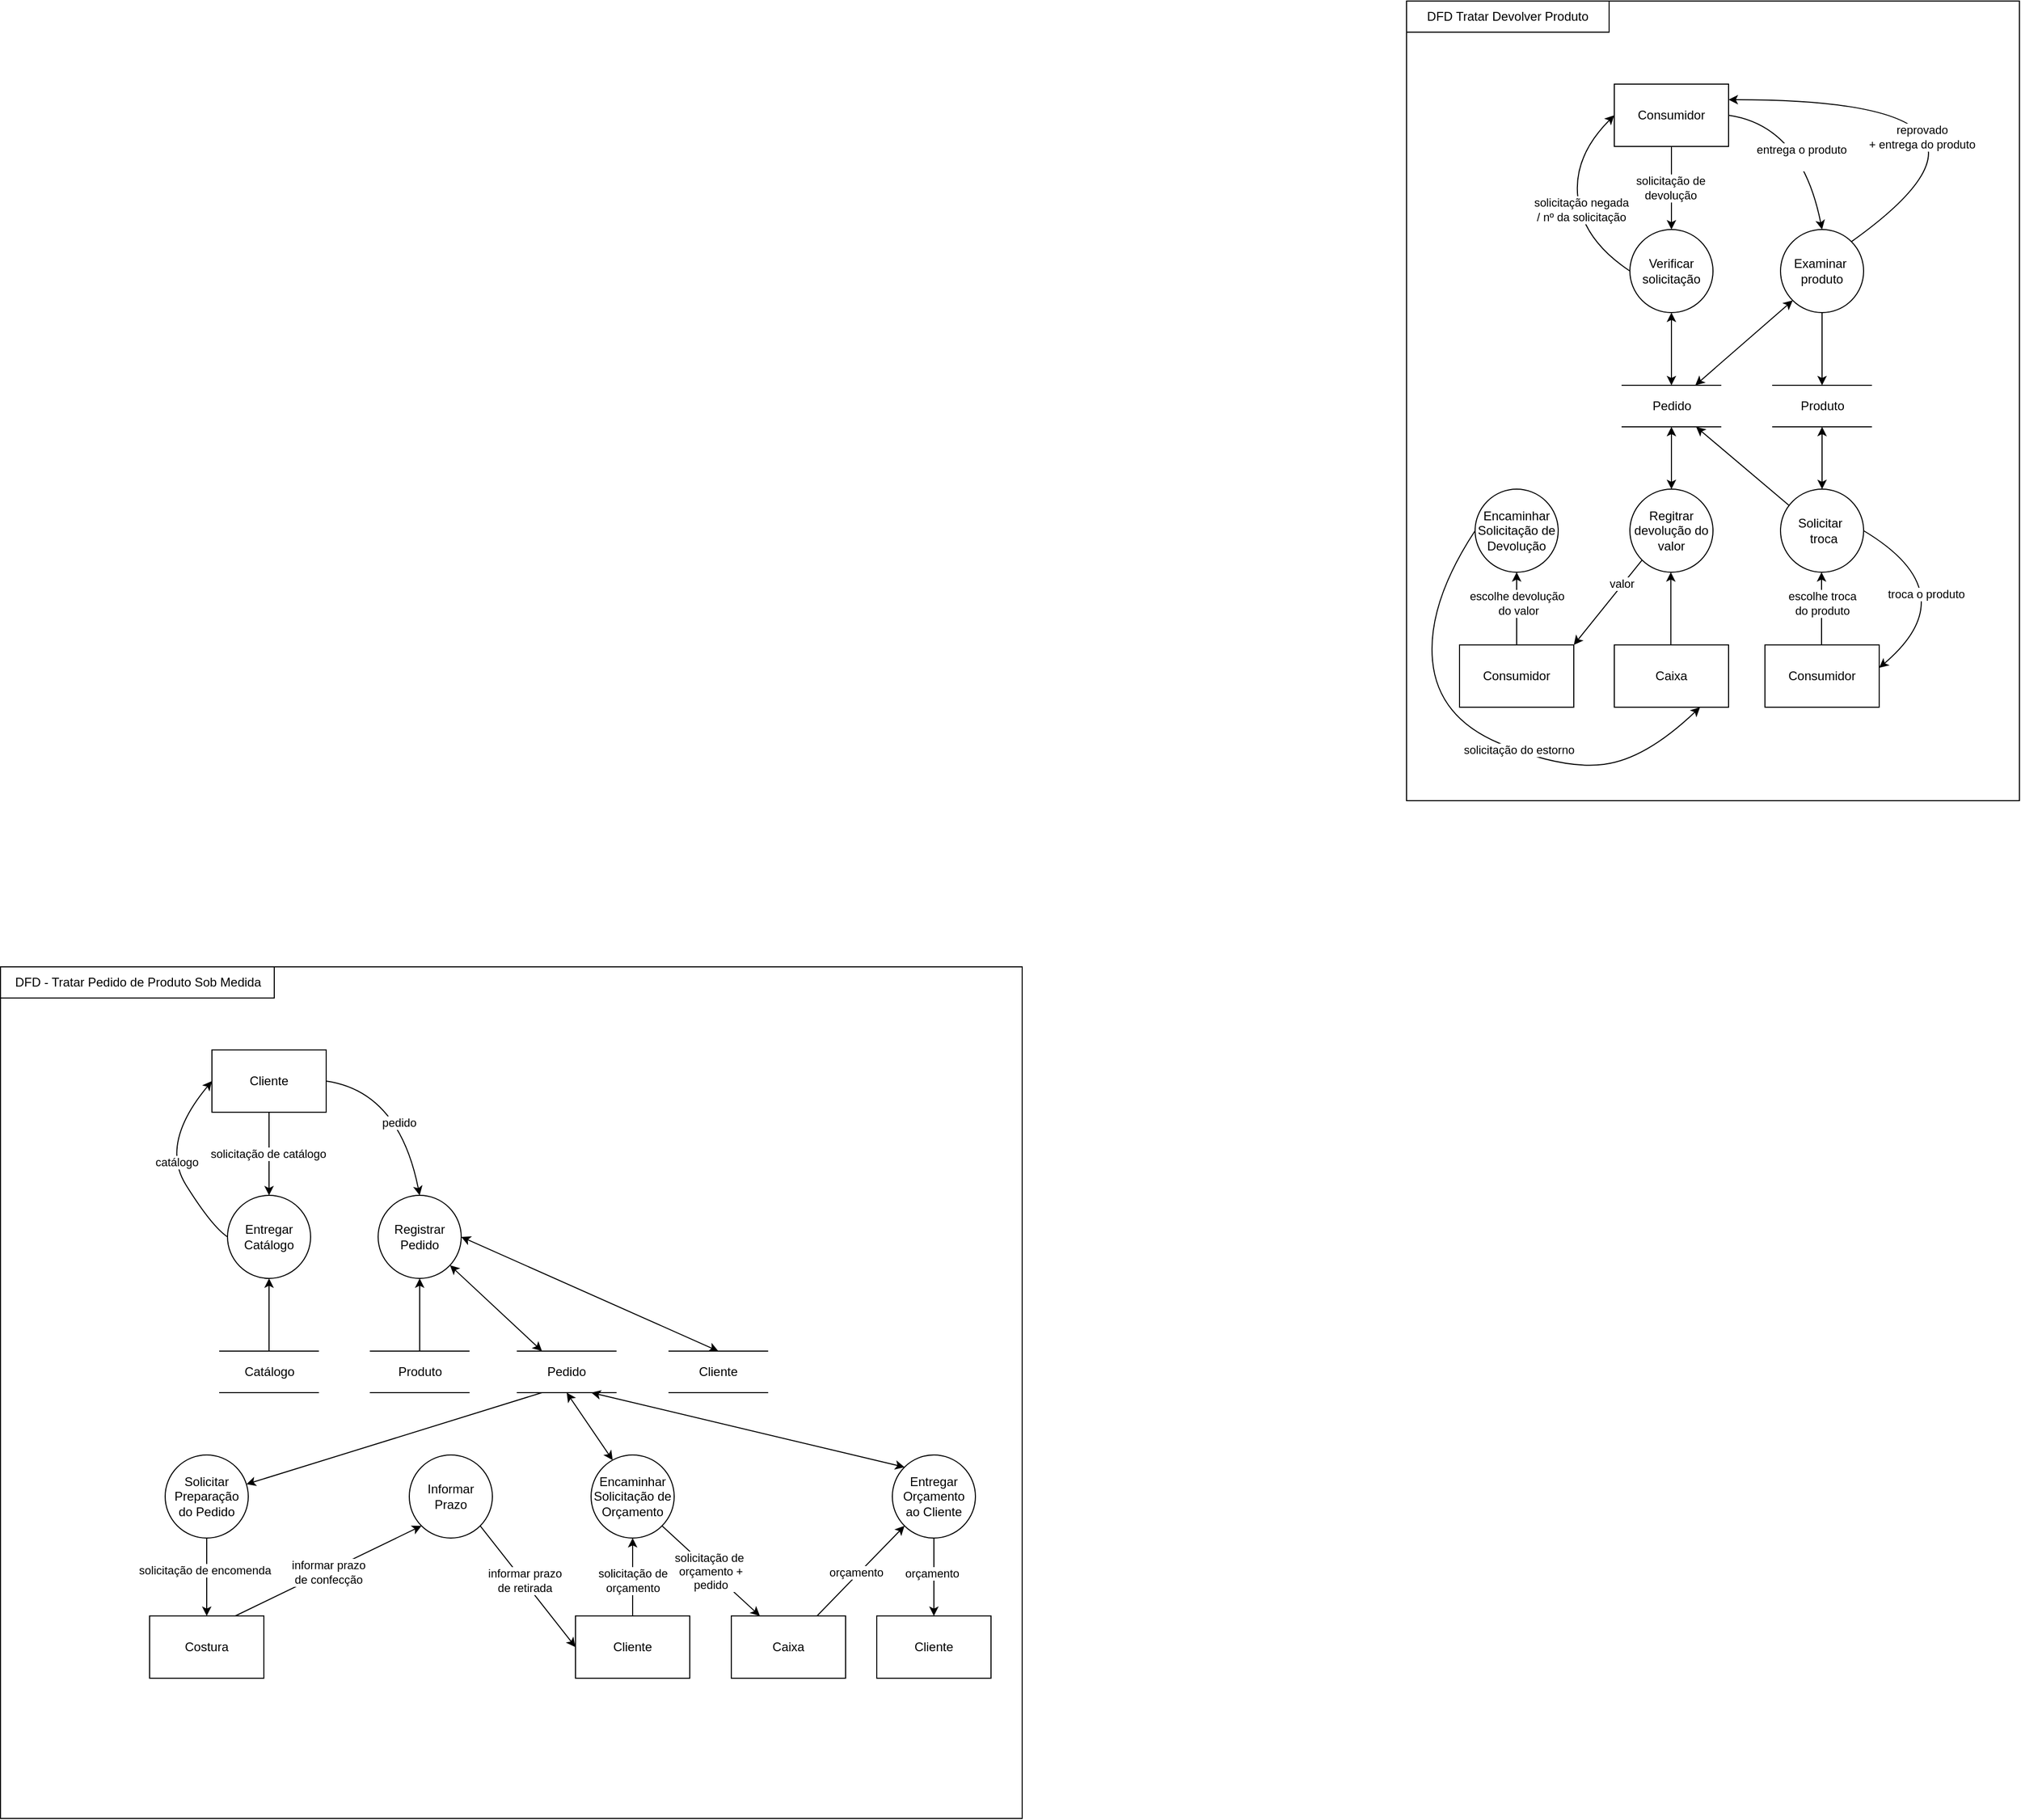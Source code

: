 <mxfile version="14.4.4" type="device"><diagram id="5lubAM_mFk-iSJI3dV3b" name="Page-1"><mxGraphModel dx="2027" dy="1877" grid="1" gridSize="10" guides="1" tooltips="1" connect="1" arrows="1" fold="1" page="1" pageScale="1" pageWidth="827" pageHeight="1169" math="0" shadow="0"><root><mxCell id="0"/><mxCell id="1" parent="0"/><mxCell id="uQg9ou05rrTvCZFsMhGs-1" value="" style="whiteSpace=wrap;html=1;" parent="1" vertex="1"><mxGeometry x="-83.5" y="-40" width="983.5" height="820" as="geometry"/></mxCell><mxCell id="uQg9ou05rrTvCZFsMhGs-2" value="&lt;font style=&quot;vertical-align: inherit&quot;&gt;&lt;font style=&quot;vertical-align: inherit&quot;&gt;&lt;font style=&quot;vertical-align: inherit&quot;&gt;&lt;font style=&quot;vertical-align: inherit&quot;&gt;DFD - Tratar Pedido de Produto Sob Medida&lt;/font&gt;&lt;/font&gt;&lt;/font&gt;&lt;/font&gt;" style="rounded=0;whiteSpace=wrap;html=1;" parent="1" vertex="1"><mxGeometry x="-83.5" y="-40" width="263.5" height="30" as="geometry"/></mxCell><mxCell id="uQg9ou05rrTvCZFsMhGs-12" style="edgeStyle=orthogonalEdgeStyle;rounded=0;orthogonalLoop=1;jettySize=auto;html=1;entryX=0.5;entryY=0;entryDx=0;entryDy=0;" parent="1" source="uQg9ou05rrTvCZFsMhGs-3" target="uQg9ou05rrTvCZFsMhGs-4" edge="1"><mxGeometry relative="1" as="geometry"/></mxCell><mxCell id="uQg9ou05rrTvCZFsMhGs-17" value="solicitação de catálogo" style="edgeLabel;html=1;align=center;verticalAlign=middle;resizable=0;points=[];" parent="uQg9ou05rrTvCZFsMhGs-12" vertex="1" connectable="0"><mxGeometry x="0.0" y="-1" relative="1" as="geometry"><mxPoint as="offset"/></mxGeometry></mxCell><mxCell id="uQg9ou05rrTvCZFsMhGs-3" value="Cliente" style="rounded=0;whiteSpace=wrap;html=1;" parent="1" vertex="1"><mxGeometry x="120" y="40" width="110" height="60" as="geometry"/></mxCell><mxCell id="uQg9ou05rrTvCZFsMhGs-4" value="Entregar Catálogo" style="ellipse;whiteSpace=wrap;html=1;aspect=fixed;" parent="1" vertex="1"><mxGeometry x="135" y="180" width="80" height="80" as="geometry"/></mxCell><mxCell id="uQg9ou05rrTvCZFsMhGs-15" value="" style="curved=1;endArrow=classic;html=1;exitX=0;exitY=0.5;exitDx=0;exitDy=0;entryX=0;entryY=0.5;entryDx=0;entryDy=0;" parent="1" source="uQg9ou05rrTvCZFsMhGs-4" target="uQg9ou05rrTvCZFsMhGs-3" edge="1"><mxGeometry width="50" height="50" relative="1" as="geometry"><mxPoint x="70" y="210" as="sourcePoint"/><mxPoint x="120" y="170" as="targetPoint"/><Array as="points"><mxPoint x="120" y="210"/><mxPoint x="70" y="130"/></Array></mxGeometry></mxCell><mxCell id="uQg9ou05rrTvCZFsMhGs-18" value="catálogo" style="edgeLabel;html=1;align=center;verticalAlign=middle;resizable=0;points=[];" parent="uQg9ou05rrTvCZFsMhGs-15" vertex="1" connectable="0"><mxGeometry x="-0.061" y="-4" relative="1" as="geometry"><mxPoint as="offset"/></mxGeometry></mxCell><mxCell id="uQg9ou05rrTvCZFsMhGs-21" value="Registrar Pedido" style="ellipse;whiteSpace=wrap;html=1;aspect=fixed;" parent="1" vertex="1"><mxGeometry x="280" y="180" width="80" height="80" as="geometry"/></mxCell><mxCell id="uQg9ou05rrTvCZFsMhGs-22" value="" style="curved=1;endArrow=classic;html=1;exitX=1;exitY=0.5;exitDx=0;exitDy=0;entryX=0.5;entryY=0;entryDx=0;entryDy=0;" parent="1" source="uQg9ou05rrTvCZFsMhGs-3" target="uQg9ou05rrTvCZFsMhGs-21" edge="1"><mxGeometry width="50" height="50" relative="1" as="geometry"><mxPoint x="295" y="80" as="sourcePoint"/><mxPoint x="345" y="30" as="targetPoint"/><Array as="points"><mxPoint x="300" y="80"/></Array></mxGeometry></mxCell><mxCell id="uQg9ou05rrTvCZFsMhGs-23" value="pedido" style="edgeLabel;html=1;align=center;verticalAlign=middle;resizable=0;points=[];" parent="uQg9ou05rrTvCZFsMhGs-22" vertex="1" connectable="0"><mxGeometry x="0.074" y="-18" relative="1" as="geometry"><mxPoint x="13.28" y="4.61" as="offset"/></mxGeometry></mxCell><mxCell id="uQg9ou05rrTvCZFsMhGs-24" value="Catálogo" style="shape=partialRectangle;whiteSpace=wrap;html=1;left=0;right=0;fillColor=none;" parent="1" vertex="1"><mxGeometry x="127.5" y="330" width="95" height="40" as="geometry"/></mxCell><mxCell id="uQg9ou05rrTvCZFsMhGs-26" value="Produto" style="shape=partialRectangle;whiteSpace=wrap;html=1;left=0;right=0;fillColor=none;" parent="1" vertex="1"><mxGeometry x="272.5" y="330" width="95" height="40" as="geometry"/></mxCell><mxCell id="uQg9ou05rrTvCZFsMhGs-27" value="" style="endArrow=classic;startArrow=none;html=1;entryX=0.5;entryY=1;entryDx=0;entryDy=0;exitX=0.5;exitY=0;exitDx=0;exitDy=0;startFill=0;" parent="1" source="uQg9ou05rrTvCZFsMhGs-24" target="uQg9ou05rrTvCZFsMhGs-4" edge="1"><mxGeometry width="50" height="50" relative="1" as="geometry"><mxPoint x="380" y="290" as="sourcePoint"/><mxPoint x="430" y="240" as="targetPoint"/></mxGeometry></mxCell><mxCell id="uQg9ou05rrTvCZFsMhGs-28" value="" style="endArrow=classic;html=1;entryX=0.5;entryY=1;entryDx=0;entryDy=0;exitX=0.5;exitY=0;exitDx=0;exitDy=0;" parent="1" source="uQg9ou05rrTvCZFsMhGs-26" target="uQg9ou05rrTvCZFsMhGs-21" edge="1"><mxGeometry width="50" height="50" relative="1" as="geometry"><mxPoint x="380" y="290" as="sourcePoint"/><mxPoint x="430" y="240" as="targetPoint"/></mxGeometry></mxCell><mxCell id="uQg9ou05rrTvCZFsMhGs-29" value="Pedido" style="shape=partialRectangle;whiteSpace=wrap;html=1;left=0;right=0;fillColor=none;" parent="1" vertex="1"><mxGeometry x="414" y="330" width="95" height="40" as="geometry"/></mxCell><mxCell id="uQg9ou05rrTvCZFsMhGs-30" value="" style="endArrow=classic;startArrow=classic;html=1;exitX=0.25;exitY=0;exitDx=0;exitDy=0;" parent="1" source="uQg9ou05rrTvCZFsMhGs-29" target="uQg9ou05rrTvCZFsMhGs-21" edge="1"><mxGeometry width="50" height="50" relative="1" as="geometry"><mxPoint x="380" y="290" as="sourcePoint"/><mxPoint x="430" y="240" as="targetPoint"/></mxGeometry></mxCell><mxCell id="uQg9ou05rrTvCZFsMhGs-31" value="Solicitar Preparação do Pedido" style="ellipse;whiteSpace=wrap;html=1;aspect=fixed;" parent="1" vertex="1"><mxGeometry x="75" y="430" width="80" height="80" as="geometry"/></mxCell><mxCell id="uQg9ou05rrTvCZFsMhGs-32" value="" style="endArrow=none;startArrow=classic;html=1;endFill=0;entryX=0.25;entryY=1;entryDx=0;entryDy=0;" parent="1" source="uQg9ou05rrTvCZFsMhGs-31" edge="1" target="uQg9ou05rrTvCZFsMhGs-29"><mxGeometry width="50" height="50" relative="1" as="geometry"><mxPoint x="380" y="480" as="sourcePoint"/><mxPoint x="422" y="370" as="targetPoint"/></mxGeometry></mxCell><mxCell id="uQg9ou05rrTvCZFsMhGs-34" value="&lt;font style=&quot;vertical-align: inherit&quot;&gt;&lt;font style=&quot;vertical-align: inherit&quot;&gt;&lt;font style=&quot;vertical-align: inherit&quot;&gt;&lt;font style=&quot;vertical-align: inherit&quot;&gt;&lt;font style=&quot;vertical-align: inherit&quot;&gt;&lt;font style=&quot;vertical-align: inherit&quot;&gt;&lt;font style=&quot;vertical-align: inherit&quot;&gt;&lt;font style=&quot;vertical-align: inherit&quot;&gt;Costura&lt;/font&gt;&lt;/font&gt;&lt;/font&gt;&lt;/font&gt;&lt;/font&gt;&lt;/font&gt;&lt;/font&gt;&lt;/font&gt;" style="rounded=0;whiteSpace=wrap;html=1;" parent="1" vertex="1"><mxGeometry x="60" y="585" width="110" height="60" as="geometry"/></mxCell><mxCell id="uQg9ou05rrTvCZFsMhGs-35" value="" style="endArrow=classic;html=1;exitX=0.5;exitY=1;exitDx=0;exitDy=0;entryX=0.5;entryY=0;entryDx=0;entryDy=0;" parent="1" source="uQg9ou05rrTvCZFsMhGs-31" target="uQg9ou05rrTvCZFsMhGs-34" edge="1"><mxGeometry width="50" height="50" relative="1" as="geometry"><mxPoint x="370" y="590" as="sourcePoint"/><mxPoint x="420" y="540" as="targetPoint"/></mxGeometry></mxCell><mxCell id="uQg9ou05rrTvCZFsMhGs-36" value="solicitação de encomenda" style="edgeLabel;html=1;align=center;verticalAlign=middle;resizable=0;points=[];" parent="uQg9ou05rrTvCZFsMhGs-35" vertex="1" connectable="0"><mxGeometry x="-0.175" y="-2" relative="1" as="geometry"><mxPoint as="offset"/></mxGeometry></mxCell><mxCell id="uQg9ou05rrTvCZFsMhGs-37" value="Cliente" style="rounded=0;whiteSpace=wrap;html=1;" parent="1" vertex="1"><mxGeometry x="470" y="585" width="110" height="60" as="geometry"/></mxCell><mxCell id="uQg9ou05rrTvCZFsMhGs-38" value="" style="endArrow=classic;html=1;exitX=0.5;exitY=0;exitDx=0;exitDy=0;entryX=0.5;entryY=1;entryDx=0;entryDy=0;" parent="1" source="uQg9ou05rrTvCZFsMhGs-37" target="uQg9ou05rrTvCZFsMhGs-39" edge="1"><mxGeometry width="50" height="50" relative="1" as="geometry"><mxPoint x="526" y="590" as="sourcePoint"/><mxPoint x="576" y="540" as="targetPoint"/></mxGeometry></mxCell><mxCell id="uQg9ou05rrTvCZFsMhGs-40" value="&lt;font style=&quot;vertical-align: inherit&quot;&gt;&lt;font style=&quot;vertical-align: inherit&quot;&gt;solicitação de &lt;br&gt;orçamento&lt;/font&gt;&lt;/font&gt;" style="edgeLabel;html=1;align=center;verticalAlign=middle;resizable=0;points=[];" parent="uQg9ou05rrTvCZFsMhGs-38" vertex="1" connectable="0"><mxGeometry x="-0.05" y="2" relative="1" as="geometry"><mxPoint x="2" y="1" as="offset"/></mxGeometry></mxCell><mxCell id="uQg9ou05rrTvCZFsMhGs-39" value="Encaminhar Solicitação de Orçamento" style="ellipse;whiteSpace=wrap;html=1;aspect=fixed;" parent="1" vertex="1"><mxGeometry x="485" y="430" width="80" height="80" as="geometry"/></mxCell><mxCell id="uQg9ou05rrTvCZFsMhGs-41" value="Caixa" style="rounded=0;whiteSpace=wrap;html=1;" parent="1" vertex="1"><mxGeometry x="620" y="585" width="110" height="60" as="geometry"/></mxCell><mxCell id="uQg9ou05rrTvCZFsMhGs-42" value="Entregar Orçamento ao&amp;nbsp;Cliente" style="ellipse;whiteSpace=wrap;html=1;aspect=fixed;" parent="1" vertex="1"><mxGeometry x="775" y="430" width="80" height="80" as="geometry"/></mxCell><mxCell id="uQg9ou05rrTvCZFsMhGs-43" value="" style="endArrow=classic;html=1;exitX=0.5;exitY=1;exitDx=0;exitDy=0;entryX=0.5;entryY=0;entryDx=0;entryDy=0;" parent="1" source="uQg9ou05rrTvCZFsMhGs-42" target="uQg9ou05rrTvCZFsMhGs-45" edge="1"><mxGeometry width="50" height="50" relative="1" as="geometry"><mxPoint x="546" y="500" as="sourcePoint"/><mxPoint x="596" y="450" as="targetPoint"/></mxGeometry></mxCell><mxCell id="uQg9ou05rrTvCZFsMhGs-49" value="orçamento" style="edgeLabel;html=1;align=center;verticalAlign=middle;resizable=0;points=[];" parent="uQg9ou05rrTvCZFsMhGs-43" vertex="1" connectable="0"><mxGeometry x="-0.1" y="-2" relative="1" as="geometry"><mxPoint as="offset"/></mxGeometry></mxCell><mxCell id="uQg9ou05rrTvCZFsMhGs-45" value="Cliente" style="rounded=0;whiteSpace=wrap;html=1;" parent="1" vertex="1"><mxGeometry x="760" y="585" width="110" height="60" as="geometry"/></mxCell><mxCell id="uQg9ou05rrTvCZFsMhGs-46" value="" style="curved=1;endArrow=classic;html=1;exitX=0.75;exitY=0;exitDx=0;exitDy=0;entryX=0;entryY=1;entryDx=0;entryDy=0;" parent="1" source="uQg9ou05rrTvCZFsMhGs-41" target="uQg9ou05rrTvCZFsMhGs-42" edge="1"><mxGeometry width="50" height="50" relative="1" as="geometry"><mxPoint x="575" y="530" as="sourcePoint"/><mxPoint x="721" y="650" as="targetPoint"/><Array as="points"/></mxGeometry></mxCell><mxCell id="uQg9ou05rrTvCZFsMhGs-48" value="orçamento" style="edgeLabel;html=1;align=center;verticalAlign=middle;resizable=0;points=[];" parent="uQg9ou05rrTvCZFsMhGs-46" vertex="1" connectable="0"><mxGeometry x="-0.223" y="13" relative="1" as="geometry"><mxPoint x="14.08" y="0.8" as="offset"/></mxGeometry></mxCell><mxCell id="uQg9ou05rrTvCZFsMhGs-50" value="" style="endArrow=classic;startArrow=classic;html=1;entryX=0.5;entryY=1;entryDx=0;entryDy=0;exitX=0.26;exitY=0.063;exitDx=0;exitDy=0;exitPerimeter=0;" parent="1" source="uQg9ou05rrTvCZFsMhGs-39" target="uQg9ou05rrTvCZFsMhGs-29" edge="1"><mxGeometry width="50" height="50" relative="1" as="geometry"><mxPoint x="380" y="540" as="sourcePoint"/><mxPoint x="430" y="490" as="targetPoint"/></mxGeometry></mxCell><mxCell id="uQg9ou05rrTvCZFsMhGs-51" value="" style="endArrow=classic;startArrow=classic;html=1;entryX=0.75;entryY=1;entryDx=0;entryDy=0;exitX=0;exitY=0;exitDx=0;exitDy=0;" parent="1" source="uQg9ou05rrTvCZFsMhGs-42" target="uQg9ou05rrTvCZFsMhGs-29" edge="1"><mxGeometry width="50" height="50" relative="1" as="geometry"><mxPoint x="380" y="540" as="sourcePoint"/><mxPoint x="430" y="490" as="targetPoint"/></mxGeometry></mxCell><mxCell id="wiUuTBgjbol8dc9M1UIX-1" value="" style="rounded=0;whiteSpace=wrap;html=1;" parent="1" vertex="1"><mxGeometry x="1270" y="-970" width="590" height="770" as="geometry"/></mxCell><mxCell id="wiUuTBgjbol8dc9M1UIX-2" value="&lt;font style=&quot;vertical-align: inherit&quot;&gt;&lt;font style=&quot;vertical-align: inherit&quot;&gt;&lt;font style=&quot;vertical-align: inherit&quot;&gt;&lt;font style=&quot;vertical-align: inherit&quot;&gt;dfd Tratar Devolver Produto&lt;/font&gt;&lt;/font&gt;&lt;/font&gt;&lt;/font&gt;" style="rounded=0;whiteSpace=wrap;html=1;" parent="1" vertex="1"><mxGeometry x="1270" y="-970" width="195" height="30" as="geometry"/></mxCell><mxCell id="wiUuTBgjbol8dc9M1UIX-3" style="edgeStyle=orthogonalEdgeStyle;rounded=0;orthogonalLoop=1;jettySize=auto;html=1;entryX=0.5;entryY=0;entryDx=0;entryDy=0;" parent="1" source="wiUuTBgjbol8dc9M1UIX-5" target="wiUuTBgjbol8dc9M1UIX-6" edge="1"><mxGeometry relative="1" as="geometry"/></mxCell><mxCell id="wiUuTBgjbol8dc9M1UIX-4" value="&lt;font style=&quot;vertical-align: inherit&quot;&gt;&lt;font style=&quot;vertical-align: inherit&quot;&gt;&lt;font style=&quot;vertical-align: inherit&quot;&gt;&lt;font style=&quot;vertical-align: inherit&quot;&gt;solicitação de &lt;br&gt;devolução&lt;/font&gt;&lt;/font&gt;&lt;/font&gt;&lt;/font&gt;" style="edgeLabel;html=1;align=center;verticalAlign=middle;resizable=0;points=[];" parent="wiUuTBgjbol8dc9M1UIX-3" vertex="1" connectable="0"><mxGeometry x="0.0" y="-1" relative="1" as="geometry"><mxPoint as="offset"/></mxGeometry></mxCell><mxCell id="wiUuTBgjbol8dc9M1UIX-5" value="Consumidor" style="rounded=0;whiteSpace=wrap;html=1;" parent="1" vertex="1"><mxGeometry x="1470" y="-890" width="110" height="60" as="geometry"/></mxCell><mxCell id="wiUuTBgjbol8dc9M1UIX-6" value="&lt;font style=&quot;vertical-align: inherit&quot;&gt;&lt;font style=&quot;vertical-align: inherit&quot;&gt;&lt;font style=&quot;vertical-align: inherit&quot;&gt;&lt;font style=&quot;vertical-align: inherit&quot;&gt;Verificar solicitação&lt;/font&gt;&lt;/font&gt;&lt;/font&gt;&lt;/font&gt;" style="ellipse;whiteSpace=wrap;html=1;aspect=fixed;" parent="1" vertex="1"><mxGeometry x="1485" y="-750" width="80" height="80" as="geometry"/></mxCell><mxCell id="wiUuTBgjbol8dc9M1UIX-7" value="" style="curved=1;endArrow=classic;html=1;exitX=0;exitY=0.5;exitDx=0;exitDy=0;entryX=0;entryY=0.5;entryDx=0;entryDy=0;" parent="1" source="wiUuTBgjbol8dc9M1UIX-6" target="wiUuTBgjbol8dc9M1UIX-5" edge="1"><mxGeometry width="50" height="50" relative="1" as="geometry"><mxPoint x="1420" y="-720" as="sourcePoint"/><mxPoint x="1470" y="-760" as="targetPoint"/><Array as="points"><mxPoint x="1440" y="-740"/><mxPoint x="1430" y="-820"/></Array></mxGeometry></mxCell><mxCell id="wiUuTBgjbol8dc9M1UIX-8" value="&lt;font style=&quot;vertical-align: inherit&quot;&gt;&lt;font style=&quot;vertical-align: inherit&quot;&gt;&lt;font style=&quot;vertical-align: inherit&quot;&gt;&lt;font style=&quot;vertical-align: inherit&quot;&gt;solicitação negada&lt;br&gt;/ nº da solicitação&lt;/font&gt;&lt;/font&gt;&lt;/font&gt;&lt;/font&gt;" style="edgeLabel;html=1;align=center;verticalAlign=middle;resizable=0;points=[];" parent="wiUuTBgjbol8dc9M1UIX-7" vertex="1" connectable="0"><mxGeometry x="-0.131" y="-1" relative="1" as="geometry"><mxPoint as="offset"/></mxGeometry></mxCell><mxCell id="wiUuTBgjbol8dc9M1UIX-9" value="&lt;font style=&quot;vertical-align: inherit&quot;&gt;&lt;font style=&quot;vertical-align: inherit&quot;&gt;Examinar&amp;nbsp;&lt;br&gt;produto&lt;br&gt;&lt;/font&gt;&lt;/font&gt;" style="ellipse;whiteSpace=wrap;html=1;aspect=fixed;" parent="1" vertex="1"><mxGeometry x="1630" y="-750" width="80" height="80" as="geometry"/></mxCell><mxCell id="wiUuTBgjbol8dc9M1UIX-10" value="" style="curved=1;endArrow=classic;html=1;exitX=1;exitY=0.5;exitDx=0;exitDy=0;entryX=0.5;entryY=0;entryDx=0;entryDy=0;" parent="1" source="wiUuTBgjbol8dc9M1UIX-5" target="wiUuTBgjbol8dc9M1UIX-9" edge="1"><mxGeometry width="50" height="50" relative="1" as="geometry"><mxPoint x="1645" y="-850" as="sourcePoint"/><mxPoint x="1695" y="-900" as="targetPoint"/><Array as="points"><mxPoint x="1650" y="-850"/></Array></mxGeometry></mxCell><mxCell id="wiUuTBgjbol8dc9M1UIX-11" value="&lt;font style=&quot;vertical-align: inherit&quot;&gt;&lt;font style=&quot;vertical-align: inherit&quot;&gt;&lt;font style=&quot;vertical-align: inherit&quot;&gt;&lt;font style=&quot;vertical-align: inherit&quot;&gt;&lt;font style=&quot;vertical-align: inherit&quot;&gt;&lt;font style=&quot;vertical-align: inherit&quot;&gt;&lt;font style=&quot;vertical-align: inherit&quot;&gt;&lt;font style=&quot;vertical-align: inherit&quot;&gt;entrega o produto &lt;/font&gt;&lt;/font&gt;&lt;br&gt;&lt;font style=&quot;vertical-align: inherit&quot;&gt;&lt;font style=&quot;vertical-align: inherit&quot;&gt;&amp;nbsp;&lt;/font&gt;&lt;/font&gt;&lt;/font&gt;&lt;/font&gt;&lt;/font&gt;&lt;/font&gt;&lt;/font&gt;&lt;/font&gt;" style="edgeLabel;html=1;align=center;verticalAlign=middle;resizable=0;points=[];" parent="wiUuTBgjbol8dc9M1UIX-10" vertex="1" connectable="0"><mxGeometry x="0.074" y="-18" relative="1" as="geometry"><mxPoint x="13.28" y="4.61" as="offset"/></mxGeometry></mxCell><mxCell id="wiUuTBgjbol8dc9M1UIX-12" value="&lt;font style=&quot;vertical-align: inherit&quot;&gt;&lt;font style=&quot;vertical-align: inherit&quot;&gt;&lt;font style=&quot;vertical-align: inherit&quot;&gt;&lt;font style=&quot;vertical-align: inherit&quot;&gt;&lt;font style=&quot;vertical-align: inherit&quot;&gt;&lt;font style=&quot;vertical-align: inherit&quot;&gt;&lt;font style=&quot;vertical-align: inherit&quot;&gt;&lt;font style=&quot;vertical-align: inherit&quot;&gt;Pedido&lt;/font&gt;&lt;/font&gt;&lt;/font&gt;&lt;/font&gt;&lt;/font&gt;&lt;/font&gt;&lt;/font&gt;&lt;/font&gt;" style="shape=partialRectangle;whiteSpace=wrap;html=1;left=0;right=0;fillColor=none;" parent="1" vertex="1"><mxGeometry x="1477.5" y="-600" width="95" height="40" as="geometry"/></mxCell><mxCell id="wiUuTBgjbol8dc9M1UIX-13" value="Produto" style="shape=partialRectangle;whiteSpace=wrap;html=1;left=0;right=0;fillColor=none;" parent="1" vertex="1"><mxGeometry x="1622.5" y="-600" width="95" height="40" as="geometry"/></mxCell><mxCell id="wiUuTBgjbol8dc9M1UIX-14" value="" style="endArrow=classic;startArrow=classic;html=1;entryX=0.5;entryY=1;entryDx=0;entryDy=0;exitX=0.5;exitY=0;exitDx=0;exitDy=0;startFill=1;" parent="1" source="wiUuTBgjbol8dc9M1UIX-12" target="wiUuTBgjbol8dc9M1UIX-6" edge="1"><mxGeometry width="50" height="50" relative="1" as="geometry"><mxPoint x="1730" y="-640" as="sourcePoint"/><mxPoint x="1780" y="-690" as="targetPoint"/></mxGeometry></mxCell><mxCell id="wiUuTBgjbol8dc9M1UIX-15" value="" style="endArrow=none;html=1;entryX=0.5;entryY=1;entryDx=0;entryDy=0;exitX=0.5;exitY=0;exitDx=0;exitDy=0;startArrow=classic;startFill=1;endFill=0;" parent="1" source="wiUuTBgjbol8dc9M1UIX-13" target="wiUuTBgjbol8dc9M1UIX-9" edge="1"><mxGeometry width="50" height="50" relative="1" as="geometry"><mxPoint x="1730" y="-640" as="sourcePoint"/><mxPoint x="1780" y="-690" as="targetPoint"/></mxGeometry></mxCell><mxCell id="wiUuTBgjbol8dc9M1UIX-16" value="&lt;font style=&quot;vertical-align: inherit&quot;&gt;&lt;font style=&quot;vertical-align: inherit&quot;&gt;Externo&lt;/font&gt;&lt;/font&gt;" style="text;html=1;strokeColor=none;fillColor=none;align=center;verticalAlign=middle;whiteSpace=wrap;rounded=0;" parent="1" vertex="1"><mxGeometry x="1565" y="-740" width="40" height="20" as="geometry"/></mxCell><mxCell id="wiUuTBgjbol8dc9M1UIX-17" value="&lt;font style=&quot;vertical-align: inherit&quot;&gt;&lt;font style=&quot;vertical-align: inherit&quot;&gt;Externo&lt;/font&gt;&lt;/font&gt;" style="text;html=1;strokeColor=none;fillColor=none;align=center;verticalAlign=middle;whiteSpace=wrap;rounded=0;" parent="1" vertex="1"><mxGeometry x="1730" y="-730" width="40" height="20" as="geometry"/></mxCell><mxCell id="wiUuTBgjbol8dc9M1UIX-18" value="" style="endArrow=classic;startArrow=classic;html=1;entryX=0;entryY=1;entryDx=0;entryDy=0;" parent="1" source="wiUuTBgjbol8dc9M1UIX-12" target="wiUuTBgjbol8dc9M1UIX-9" edge="1"><mxGeometry width="50" height="50" relative="1" as="geometry"><mxPoint x="1668.46" y="-607.24" as="sourcePoint"/><mxPoint x="1580.001" y="-689.999" as="targetPoint"/></mxGeometry></mxCell><mxCell id="wiUuTBgjbol8dc9M1UIX-19" value="&lt;font style=&quot;vertical-align: inherit&quot;&gt;&lt;font style=&quot;vertical-align: inherit&quot;&gt;&lt;font style=&quot;vertical-align: inherit&quot;&gt;&lt;font style=&quot;vertical-align: inherit&quot;&gt;&lt;font style=&quot;vertical-align: inherit&quot;&gt;&lt;font style=&quot;vertical-align: inherit&quot;&gt;&lt;font style=&quot;vertical-align: inherit&quot;&gt;&lt;font style=&quot;vertical-align: inherit&quot;&gt;&lt;font style=&quot;vertical-align: inherit&quot;&gt;&lt;font style=&quot;vertical-align: inherit&quot;&gt;Encaminhar Solicitação de Devolução&lt;/font&gt;&lt;/font&gt;&lt;/font&gt;&lt;/font&gt;&lt;/font&gt;&lt;/font&gt;&lt;/font&gt;&lt;/font&gt;&lt;/font&gt;&lt;/font&gt;" style="ellipse;whiteSpace=wrap;html=1;aspect=fixed;" parent="1" vertex="1"><mxGeometry x="1485" y="-500" width="80" height="80" as="geometry"/></mxCell><mxCell id="wiUuTBgjbol8dc9M1UIX-20" value="" style="curved=1;endArrow=classic;html=1;exitX=1;exitY=0;exitDx=0;exitDy=0;entryX=1;entryY=0.25;entryDx=0;entryDy=0;" parent="1" source="wiUuTBgjbol8dc9M1UIX-9" target="wiUuTBgjbol8dc9M1UIX-5" edge="1"><mxGeometry width="50" height="50" relative="1" as="geometry"><mxPoint x="1705.0" y="-890" as="sourcePoint"/><mxPoint x="1795.0" y="-780" as="targetPoint"/><Array as="points"><mxPoint x="1890" y="-875"/></Array></mxGeometry></mxCell><mxCell id="wiUuTBgjbol8dc9M1UIX-21" value="&lt;font style=&quot;vertical-align: inherit&quot;&gt;&lt;font style=&quot;vertical-align: inherit&quot;&gt;&lt;font style=&quot;vertical-align: inherit&quot;&gt;&lt;font style=&quot;vertical-align: inherit&quot;&gt;&lt;font style=&quot;vertical-align: inherit&quot;&gt;&lt;font style=&quot;vertical-align: inherit&quot;&gt;reprovado &lt;/font&gt;&lt;/font&gt;&lt;br&gt;&lt;font style=&quot;vertical-align: inherit&quot;&gt;&lt;font style=&quot;vertical-align: inherit&quot;&gt;+ entrega do produto&lt;/font&gt;&lt;/font&gt;&lt;/font&gt;&lt;/font&gt;&lt;/font&gt;&lt;/font&gt;" style="edgeLabel;html=1;align=center;verticalAlign=middle;resizable=0;points=[];" parent="wiUuTBgjbol8dc9M1UIX-20" vertex="1" connectable="0"><mxGeometry x="0.318" y="36" relative="1" as="geometry"><mxPoint as="offset"/></mxGeometry></mxCell><mxCell id="wiUuTBgjbol8dc9M1UIX-22" style="rounded=0;orthogonalLoop=1;jettySize=auto;html=1;entryX=0.5;entryY=1;entryDx=0;entryDy=0;startArrow=classic;startFill=1;endArrow=classic;endFill=1;" parent="1" source="wiUuTBgjbol8dc9M1UIX-23" target="wiUuTBgjbol8dc9M1UIX-13" edge="1"><mxGeometry relative="1" as="geometry"/></mxCell><mxCell id="wiUuTBgjbol8dc9M1UIX-23" value="&lt;font style=&quot;vertical-align: inherit&quot;&gt;&lt;font style=&quot;vertical-align: inherit&quot;&gt;Solicitar&amp;nbsp;&lt;br&gt;&amp;nbsp;troca&lt;/font&gt;&lt;/font&gt;" style="ellipse;whiteSpace=wrap;html=1;aspect=fixed;" parent="1" vertex="1"><mxGeometry x="1630" y="-500" width="80" height="80" as="geometry"/></mxCell><mxCell id="wiUuTBgjbol8dc9M1UIX-24" value="Consumidor" style="rounded=0;whiteSpace=wrap;html=1;" parent="1" vertex="1"><mxGeometry x="1470" y="-350" width="110" height="60" as="geometry"/></mxCell><mxCell id="wiUuTBgjbol8dc9M1UIX-25" value="" style="endArrow=classic;html=1;exitX=0.5;exitY=0;exitDx=0;exitDy=0;entryX=0.5;entryY=1;entryDx=0;entryDy=0;" parent="1" source="wiUuTBgjbol8dc9M1UIX-24" target="wiUuTBgjbol8dc9M1UIX-19" edge="1"><mxGeometry width="50" height="50" relative="1" as="geometry"><mxPoint x="1400" y="-470" as="sourcePoint"/><mxPoint x="1450" y="-520" as="targetPoint"/></mxGeometry></mxCell><mxCell id="wiUuTBgjbol8dc9M1UIX-26" value="&lt;font style=&quot;vertical-align: inherit&quot;&gt;&lt;font style=&quot;vertical-align: inherit&quot;&gt;escolhe devolução&lt;br&gt;&amp;nbsp;do valor&lt;/font&gt;&lt;/font&gt;" style="edgeLabel;html=1;align=center;verticalAlign=middle;resizable=0;points=[];" parent="wiUuTBgjbol8dc9M1UIX-25" vertex="1" connectable="0"><mxGeometry x="-0.577" y="-2" relative="1" as="geometry"><mxPoint x="13" y="-25" as="offset"/></mxGeometry></mxCell><mxCell id="wiUuTBgjbol8dc9M1UIX-27" value="Caixa" style="rounded=0;whiteSpace=wrap;html=1;" parent="1" vertex="1"><mxGeometry x="1340" y="-350" width="110" height="60" as="geometry"/></mxCell><mxCell id="wiUuTBgjbol8dc9M1UIX-28" value="Consumidor" style="rounded=0;whiteSpace=wrap;html=1;" parent="1" vertex="1"><mxGeometry x="1615" y="-350" width="110" height="60" as="geometry"/></mxCell><mxCell id="wiUuTBgjbol8dc9M1UIX-29" value="" style="endArrow=classic;html=1;exitX=0.5;exitY=0;exitDx=0;exitDy=0;entryX=0.5;entryY=1;entryDx=0;entryDy=0;" parent="1" edge="1"><mxGeometry width="50" height="50" relative="1" as="geometry"><mxPoint x="1669.5" y="-350" as="sourcePoint"/><mxPoint x="1669.5" y="-420" as="targetPoint"/></mxGeometry></mxCell><mxCell id="wiUuTBgjbol8dc9M1UIX-30" value="&lt;font style=&quot;vertical-align: inherit&quot;&gt;&lt;font style=&quot;vertical-align: inherit&quot;&gt;escolhe troca &lt;br&gt;do produto&lt;/font&gt;&lt;/font&gt;" style="edgeLabel;html=1;align=center;verticalAlign=middle;resizable=0;points=[];" parent="wiUuTBgjbol8dc9M1UIX-29" vertex="1" connectable="0"><mxGeometry x="-0.577" y="-2" relative="1" as="geometry"><mxPoint x="-2" y="-25" as="offset"/></mxGeometry></mxCell><mxCell id="wiUuTBgjbol8dc9M1UIX-31" value="" style="curved=1;endArrow=classic;html=1;exitX=1;exitY=0.5;exitDx=0;exitDy=0;entryX=1;entryY=0.367;entryDx=0;entryDy=0;entryPerimeter=0;" parent="1" source="wiUuTBgjbol8dc9M1UIX-23" target="wiUuTBgjbol8dc9M1UIX-28" edge="1"><mxGeometry width="50" height="50" relative="1" as="geometry"><mxPoint x="1870" y="-470" as="sourcePoint"/><mxPoint x="1960" y="-360" as="targetPoint"/><Array as="points"><mxPoint x="1810" y="-400"/></Array></mxGeometry></mxCell><mxCell id="wiUuTBgjbol8dc9M1UIX-32" value="troca o produto" style="edgeLabel;html=1;align=center;verticalAlign=middle;resizable=0;points=[];" parent="wiUuTBgjbol8dc9M1UIX-31" vertex="1" connectable="0"><mxGeometry x="0.074" y="-18" relative="1" as="geometry"><mxPoint x="-24.26" y="10.72" as="offset"/></mxGeometry></mxCell><mxCell id="wiUuTBgjbol8dc9M1UIX-33" value="" style="edgeStyle=none;rounded=0;orthogonalLoop=1;jettySize=auto;html=1;startArrow=classic;startFill=1;endArrow=classic;endFill=1;" parent="1" source="wiUuTBgjbol8dc9M1UIX-34" target="wiUuTBgjbol8dc9M1UIX-27" edge="1"><mxGeometry relative="1" as="geometry"/></mxCell><mxCell id="wiUuTBgjbol8dc9M1UIX-34" value="&lt;font style=&quot;vertical-align: inherit&quot;&gt;&lt;font style=&quot;vertical-align: inherit&quot;&gt;&lt;font style=&quot;vertical-align: inherit&quot;&gt;&lt;font style=&quot;vertical-align: inherit&quot;&gt;&lt;font style=&quot;vertical-align: inherit&quot;&gt;&lt;font style=&quot;vertical-align: inherit&quot;&gt;&lt;font style=&quot;vertical-align: inherit&quot;&gt;&lt;font style=&quot;vertical-align: inherit&quot;&gt;&lt;font style=&quot;vertical-align: inherit&quot;&gt;&lt;font style=&quot;vertical-align: inherit&quot;&gt;Regitrar devolução do valor&lt;/font&gt;&lt;/font&gt;&lt;/font&gt;&lt;/font&gt;&lt;/font&gt;&lt;/font&gt;&lt;/font&gt;&lt;/font&gt;&lt;/font&gt;&lt;/font&gt;" style="ellipse;whiteSpace=wrap;html=1;aspect=fixed;" parent="1" vertex="1"><mxGeometry x="1355" y="-500" width="80" height="80" as="geometry"/></mxCell><mxCell id="wiUuTBgjbol8dc9M1UIX-35" value="" style="endArrow=classic;html=1;exitX=0.5;exitY=0;exitDx=0;exitDy=0;entryX=0.5;entryY=1;entryDx=0;entryDy=0;" parent="1" edge="1"><mxGeometry width="50" height="50" relative="1" as="geometry"><mxPoint x="1394.5" y="-350" as="sourcePoint"/><mxPoint x="1394.5" y="-420" as="targetPoint"/></mxGeometry></mxCell><mxCell id="wiUuTBgjbol8dc9M1UIX-36" value="" style="endArrow=classic;startArrow=classic;html=1;entryX=0.163;entryY=0.975;entryDx=0;entryDy=0;entryPerimeter=0;exitX=0.5;exitY=0;exitDx=0;exitDy=0;" parent="1" source="wiUuTBgjbol8dc9M1UIX-34" target="wiUuTBgjbol8dc9M1UIX-12" edge="1"><mxGeometry width="50" height="50" relative="1" as="geometry"><mxPoint x="1400" y="-470" as="sourcePoint"/><mxPoint x="1450" y="-520" as="targetPoint"/></mxGeometry></mxCell><mxCell id="wiUuTBgjbol8dc9M1UIX-37" value="" style="endArrow=classic;html=1;entryX=0.5;entryY=1;entryDx=0;entryDy=0;exitX=0;exitY=0;exitDx=0;exitDy=0;" parent="1" source="wiUuTBgjbol8dc9M1UIX-23" target="wiUuTBgjbol8dc9M1UIX-12" edge="1"><mxGeometry width="50" height="50" relative="1" as="geometry"><mxPoint x="1400" y="-470" as="sourcePoint"/><mxPoint x="1450" y="-520" as="targetPoint"/></mxGeometry></mxCell><mxCell id="wiUuTBgjbol8dc9M1UIX-38" value="" style="curved=1;endArrow=classic;html=1;exitX=1;exitY=0.5;exitDx=0;exitDy=0;entryX=0.75;entryY=1;entryDx=0;entryDy=0;" parent="1" target="wiUuTBgjbol8dc9M1UIX-27" edge="1"><mxGeometry width="50" height="50" relative="1" as="geometry"><mxPoint x="1565" y="-460" as="sourcePoint"/><mxPoint x="1420" y="-210" as="targetPoint"/><Array as="points"><mxPoint x="1610" y="-420"/><mxPoint x="1600" y="-270"/><mxPoint x="1490" y="-240"/></Array></mxGeometry></mxCell><mxCell id="wiUuTBgjbol8dc9M1UIX-39" value="solicitação do estorno" style="edgeLabel;html=1;align=center;verticalAlign=middle;resizable=0;points=[];" parent="wiUuTBgjbol8dc9M1UIX-38" vertex="1" connectable="0"><mxGeometry x="0.074" y="-18" relative="1" as="geometry"><mxPoint x="-7.1" y="10.72" as="offset"/></mxGeometry></mxCell><mxCell id="wiUuTBgjbol8dc9M1UIX-40" value="" style="endArrow=classic;html=1;entryX=0.091;entryY=0;entryDx=0;entryDy=0;entryPerimeter=0;" parent="1" target="wiUuTBgjbol8dc9M1UIX-24" edge="1"><mxGeometry width="50" height="50" relative="1" as="geometry"><mxPoint x="1420" y="-430" as="sourcePoint"/><mxPoint x="1450" y="-500" as="targetPoint"/></mxGeometry></mxCell><mxCell id="wiUuTBgjbol8dc9M1UIX-41" value="valor" style="edgeLabel;html=1;align=center;verticalAlign=middle;resizable=0;points=[];" parent="wiUuTBgjbol8dc9M1UIX-40" vertex="1" connectable="0"><mxGeometry x="-0.424" y="-2" relative="1" as="geometry"><mxPoint as="offset"/></mxGeometry></mxCell><mxCell id="wiUuTBgjbol8dc9M1UIX-42" value="" style="rounded=0;whiteSpace=wrap;html=1;" parent="1" vertex="1"><mxGeometry x="1270" y="-970" width="590" height="770" as="geometry"/></mxCell><mxCell id="wiUuTBgjbol8dc9M1UIX-43" value="&lt;font style=&quot;vertical-align: inherit&quot;&gt;&lt;font style=&quot;vertical-align: inherit&quot;&gt;&lt;font style=&quot;vertical-align: inherit&quot;&gt;&lt;font style=&quot;vertical-align: inherit&quot;&gt;&lt;font style=&quot;vertical-align: inherit&quot;&gt;&lt;font style=&quot;vertical-align: inherit&quot;&gt;DFD Tratar Devolver Produto&lt;/font&gt;&lt;/font&gt;&lt;/font&gt;&lt;/font&gt;&lt;/font&gt;&lt;/font&gt;" style="rounded=0;whiteSpace=wrap;html=1;" parent="1" vertex="1"><mxGeometry x="1270" y="-970" width="195" height="30" as="geometry"/></mxCell><mxCell id="wiUuTBgjbol8dc9M1UIX-44" style="edgeStyle=orthogonalEdgeStyle;rounded=0;orthogonalLoop=1;jettySize=auto;html=1;entryX=0.5;entryY=0;entryDx=0;entryDy=0;" parent="1" source="wiUuTBgjbol8dc9M1UIX-46" target="wiUuTBgjbol8dc9M1UIX-47" edge="1"><mxGeometry relative="1" as="geometry"/></mxCell><mxCell id="wiUuTBgjbol8dc9M1UIX-45" value="&lt;font style=&quot;vertical-align: inherit&quot;&gt;&lt;font style=&quot;vertical-align: inherit&quot;&gt;&lt;font style=&quot;vertical-align: inherit&quot;&gt;&lt;font style=&quot;vertical-align: inherit&quot;&gt;solicitação de &lt;br&gt;devolução&lt;/font&gt;&lt;/font&gt;&lt;/font&gt;&lt;/font&gt;" style="edgeLabel;html=1;align=center;verticalAlign=middle;resizable=0;points=[];" parent="wiUuTBgjbol8dc9M1UIX-44" vertex="1" connectable="0"><mxGeometry x="0.0" y="-1" relative="1" as="geometry"><mxPoint as="offset"/></mxGeometry></mxCell><mxCell id="wiUuTBgjbol8dc9M1UIX-46" value="Consumidor" style="rounded=0;whiteSpace=wrap;html=1;" parent="1" vertex="1"><mxGeometry x="1470" y="-890" width="110" height="60" as="geometry"/></mxCell><mxCell id="wiUuTBgjbol8dc9M1UIX-47" value="&lt;font style=&quot;vertical-align: inherit&quot;&gt;&lt;font style=&quot;vertical-align: inherit&quot;&gt;&lt;font style=&quot;vertical-align: inherit&quot;&gt;&lt;font style=&quot;vertical-align: inherit&quot;&gt;Verificar solicitação&lt;/font&gt;&lt;/font&gt;&lt;/font&gt;&lt;/font&gt;" style="ellipse;whiteSpace=wrap;html=1;aspect=fixed;" parent="1" vertex="1"><mxGeometry x="1485" y="-750" width="80" height="80" as="geometry"/></mxCell><mxCell id="wiUuTBgjbol8dc9M1UIX-48" value="" style="curved=1;endArrow=classic;html=1;exitX=0;exitY=0.5;exitDx=0;exitDy=0;entryX=0;entryY=0.5;entryDx=0;entryDy=0;" parent="1" source="wiUuTBgjbol8dc9M1UIX-47" target="wiUuTBgjbol8dc9M1UIX-46" edge="1"><mxGeometry width="50" height="50" relative="1" as="geometry"><mxPoint x="1420" y="-720" as="sourcePoint"/><mxPoint x="1470" y="-760" as="targetPoint"/><Array as="points"><mxPoint x="1440" y="-740"/><mxPoint x="1430" y="-820"/></Array></mxGeometry></mxCell><mxCell id="wiUuTBgjbol8dc9M1UIX-49" value="&lt;font style=&quot;vertical-align: inherit&quot;&gt;&lt;font style=&quot;vertical-align: inherit&quot;&gt;&lt;font style=&quot;vertical-align: inherit&quot;&gt;&lt;font style=&quot;vertical-align: inherit&quot;&gt;solicitação negada&lt;br&gt;/ nº da solicitação&lt;/font&gt;&lt;/font&gt;&lt;/font&gt;&lt;/font&gt;" style="edgeLabel;html=1;align=center;verticalAlign=middle;resizable=0;points=[];" parent="wiUuTBgjbol8dc9M1UIX-48" vertex="1" connectable="0"><mxGeometry x="-0.131" y="-1" relative="1" as="geometry"><mxPoint as="offset"/></mxGeometry></mxCell><mxCell id="wiUuTBgjbol8dc9M1UIX-50" value="&lt;font style=&quot;vertical-align: inherit&quot;&gt;&lt;font style=&quot;vertical-align: inherit&quot;&gt;Examinar&amp;nbsp;&lt;br&gt;produto&lt;br&gt;&lt;/font&gt;&lt;/font&gt;" style="ellipse;whiteSpace=wrap;html=1;aspect=fixed;" parent="1" vertex="1"><mxGeometry x="1630" y="-750" width="80" height="80" as="geometry"/></mxCell><mxCell id="wiUuTBgjbol8dc9M1UIX-51" value="" style="curved=1;endArrow=classic;html=1;exitX=1;exitY=0.5;exitDx=0;exitDy=0;entryX=0.5;entryY=0;entryDx=0;entryDy=0;" parent="1" source="wiUuTBgjbol8dc9M1UIX-46" target="wiUuTBgjbol8dc9M1UIX-50" edge="1"><mxGeometry width="50" height="50" relative="1" as="geometry"><mxPoint x="1645" y="-850" as="sourcePoint"/><mxPoint x="1695" y="-900" as="targetPoint"/><Array as="points"><mxPoint x="1650" y="-850"/></Array></mxGeometry></mxCell><mxCell id="wiUuTBgjbol8dc9M1UIX-52" value="&lt;font style=&quot;vertical-align: inherit&quot;&gt;&lt;font style=&quot;vertical-align: inherit&quot;&gt;&lt;font style=&quot;vertical-align: inherit&quot;&gt;&lt;font style=&quot;vertical-align: inherit&quot;&gt;&lt;font style=&quot;vertical-align: inherit&quot;&gt;&lt;font style=&quot;vertical-align: inherit&quot;&gt;&lt;font style=&quot;vertical-align: inherit&quot;&gt;&lt;font style=&quot;vertical-align: inherit&quot;&gt;entrega o produto &lt;/font&gt;&lt;/font&gt;&lt;br&gt;&lt;font style=&quot;vertical-align: inherit&quot;&gt;&lt;font style=&quot;vertical-align: inherit&quot;&gt;&amp;nbsp;&lt;/font&gt;&lt;/font&gt;&lt;/font&gt;&lt;/font&gt;&lt;/font&gt;&lt;/font&gt;&lt;/font&gt;&lt;/font&gt;" style="edgeLabel;html=1;align=center;verticalAlign=middle;resizable=0;points=[];" parent="wiUuTBgjbol8dc9M1UIX-51" vertex="1" connectable="0"><mxGeometry x="0.074" y="-18" relative="1" as="geometry"><mxPoint x="13.28" y="4.61" as="offset"/></mxGeometry></mxCell><mxCell id="wiUuTBgjbol8dc9M1UIX-53" value="&lt;font style=&quot;vertical-align: inherit&quot;&gt;&lt;font style=&quot;vertical-align: inherit&quot;&gt;&lt;font style=&quot;vertical-align: inherit&quot;&gt;&lt;font style=&quot;vertical-align: inherit&quot;&gt;&lt;font style=&quot;vertical-align: inherit&quot;&gt;&lt;font style=&quot;vertical-align: inherit&quot;&gt;&lt;font style=&quot;vertical-align: inherit&quot;&gt;&lt;font style=&quot;vertical-align: inherit&quot;&gt;Pedido&lt;/font&gt;&lt;/font&gt;&lt;/font&gt;&lt;/font&gt;&lt;/font&gt;&lt;/font&gt;&lt;/font&gt;&lt;/font&gt;" style="shape=partialRectangle;whiteSpace=wrap;html=1;left=0;right=0;fillColor=none;" parent="1" vertex="1"><mxGeometry x="1477.5" y="-600" width="95" height="40" as="geometry"/></mxCell><mxCell id="wiUuTBgjbol8dc9M1UIX-54" value="Produto" style="shape=partialRectangle;whiteSpace=wrap;html=1;left=0;right=0;fillColor=none;" parent="1" vertex="1"><mxGeometry x="1622.5" y="-600" width="95" height="40" as="geometry"/></mxCell><mxCell id="wiUuTBgjbol8dc9M1UIX-55" value="" style="endArrow=classic;startArrow=classic;html=1;entryX=0.5;entryY=1;entryDx=0;entryDy=0;exitX=0.5;exitY=0;exitDx=0;exitDy=0;startFill=1;" parent="1" source="wiUuTBgjbol8dc9M1UIX-53" target="wiUuTBgjbol8dc9M1UIX-47" edge="1"><mxGeometry width="50" height="50" relative="1" as="geometry"><mxPoint x="1730" y="-640" as="sourcePoint"/><mxPoint x="1780" y="-690" as="targetPoint"/></mxGeometry></mxCell><mxCell id="wiUuTBgjbol8dc9M1UIX-56" value="" style="endArrow=none;html=1;entryX=0.5;entryY=1;entryDx=0;entryDy=0;exitX=0.5;exitY=0;exitDx=0;exitDy=0;startArrow=classic;startFill=1;endFill=0;" parent="1" source="wiUuTBgjbol8dc9M1UIX-54" target="wiUuTBgjbol8dc9M1UIX-50" edge="1"><mxGeometry width="50" height="50" relative="1" as="geometry"><mxPoint x="1730" y="-640" as="sourcePoint"/><mxPoint x="1780" y="-690" as="targetPoint"/></mxGeometry></mxCell><mxCell id="wiUuTBgjbol8dc9M1UIX-57" value="" style="endArrow=classic;startArrow=classic;html=1;entryX=0;entryY=1;entryDx=0;entryDy=0;" parent="1" source="wiUuTBgjbol8dc9M1UIX-53" target="wiUuTBgjbol8dc9M1UIX-50" edge="1"><mxGeometry width="50" height="50" relative="1" as="geometry"><mxPoint x="1668.46" y="-607.24" as="sourcePoint"/><mxPoint x="1580.001" y="-689.999" as="targetPoint"/></mxGeometry></mxCell><mxCell id="wiUuTBgjbol8dc9M1UIX-58" value="&lt;font style=&quot;vertical-align: inherit&quot;&gt;&lt;font style=&quot;vertical-align: inherit&quot;&gt;&lt;font style=&quot;vertical-align: inherit&quot;&gt;&lt;font style=&quot;vertical-align: inherit&quot;&gt;&lt;font style=&quot;vertical-align: inherit&quot;&gt;&lt;font style=&quot;vertical-align: inherit&quot;&gt;&lt;font style=&quot;vertical-align: inherit&quot;&gt;&lt;font style=&quot;vertical-align: inherit&quot;&gt;&lt;font style=&quot;vertical-align: inherit&quot;&gt;&lt;font style=&quot;vertical-align: inherit&quot;&gt;Encaminhar Solicitação de Devolução&lt;/font&gt;&lt;/font&gt;&lt;/font&gt;&lt;/font&gt;&lt;/font&gt;&lt;/font&gt;&lt;/font&gt;&lt;/font&gt;&lt;/font&gt;&lt;/font&gt;" style="ellipse;whiteSpace=wrap;html=1;aspect=fixed;" parent="1" vertex="1"><mxGeometry x="1336" y="-500" width="80" height="80" as="geometry"/></mxCell><mxCell id="wiUuTBgjbol8dc9M1UIX-59" value="" style="curved=1;endArrow=classic;html=1;exitX=1;exitY=0;exitDx=0;exitDy=0;entryX=1;entryY=0.25;entryDx=0;entryDy=0;" parent="1" source="wiUuTBgjbol8dc9M1UIX-50" target="wiUuTBgjbol8dc9M1UIX-46" edge="1"><mxGeometry width="50" height="50" relative="1" as="geometry"><mxPoint x="1705.0" y="-890" as="sourcePoint"/><mxPoint x="1795.0" y="-780" as="targetPoint"/><Array as="points"><mxPoint x="1890" y="-875"/></Array></mxGeometry></mxCell><mxCell id="wiUuTBgjbol8dc9M1UIX-60" value="&lt;font style=&quot;vertical-align: inherit&quot;&gt;&lt;font style=&quot;vertical-align: inherit&quot;&gt;&lt;font style=&quot;vertical-align: inherit&quot;&gt;&lt;font style=&quot;vertical-align: inherit&quot;&gt;&lt;font style=&quot;vertical-align: inherit&quot;&gt;&lt;font style=&quot;vertical-align: inherit&quot;&gt;reprovado &lt;/font&gt;&lt;/font&gt;&lt;br&gt;&lt;font style=&quot;vertical-align: inherit&quot;&gt;&lt;font style=&quot;vertical-align: inherit&quot;&gt;+ entrega do produto&lt;/font&gt;&lt;/font&gt;&lt;/font&gt;&lt;/font&gt;&lt;/font&gt;&lt;/font&gt;" style="edgeLabel;html=1;align=center;verticalAlign=middle;resizable=0;points=[];" parent="wiUuTBgjbol8dc9M1UIX-59" vertex="1" connectable="0"><mxGeometry x="0.318" y="36" relative="1" as="geometry"><mxPoint as="offset"/></mxGeometry></mxCell><mxCell id="wiUuTBgjbol8dc9M1UIX-61" style="rounded=0;orthogonalLoop=1;jettySize=auto;html=1;entryX=0.5;entryY=1;entryDx=0;entryDy=0;startArrow=classic;startFill=1;endArrow=classic;endFill=1;" parent="1" source="wiUuTBgjbol8dc9M1UIX-62" target="wiUuTBgjbol8dc9M1UIX-54" edge="1"><mxGeometry relative="1" as="geometry"/></mxCell><mxCell id="wiUuTBgjbol8dc9M1UIX-62" value="&lt;font style=&quot;vertical-align: inherit&quot;&gt;&lt;font style=&quot;vertical-align: inherit&quot;&gt;Solicitar&amp;nbsp;&lt;br&gt;&amp;nbsp;troca&lt;/font&gt;&lt;/font&gt;" style="ellipse;whiteSpace=wrap;html=1;aspect=fixed;" parent="1" vertex="1"><mxGeometry x="1630" y="-500" width="80" height="80" as="geometry"/></mxCell><mxCell id="wiUuTBgjbol8dc9M1UIX-63" value="Consumidor" style="rounded=0;whiteSpace=wrap;html=1;" parent="1" vertex="1"><mxGeometry x="1321" y="-350" width="110" height="60" as="geometry"/></mxCell><mxCell id="wiUuTBgjbol8dc9M1UIX-64" value="" style="endArrow=classic;html=1;exitX=0.5;exitY=0;exitDx=0;exitDy=0;entryX=0.5;entryY=1;entryDx=0;entryDy=0;" parent="1" source="wiUuTBgjbol8dc9M1UIX-63" target="wiUuTBgjbol8dc9M1UIX-58" edge="1"><mxGeometry width="50" height="50" relative="1" as="geometry"><mxPoint x="1400" y="-470" as="sourcePoint"/><mxPoint x="1450" y="-520" as="targetPoint"/></mxGeometry></mxCell><mxCell id="wiUuTBgjbol8dc9M1UIX-65" value="&lt;font style=&quot;vertical-align: inherit&quot;&gt;&lt;font style=&quot;vertical-align: inherit&quot;&gt;escolhe devolução&lt;br&gt;&amp;nbsp;do valor&lt;/font&gt;&lt;/font&gt;" style="edgeLabel;html=1;align=center;verticalAlign=middle;resizable=0;points=[];" parent="wiUuTBgjbol8dc9M1UIX-64" vertex="1" connectable="0"><mxGeometry x="-0.577" y="-2" relative="1" as="geometry"><mxPoint x="-2" y="-25" as="offset"/></mxGeometry></mxCell><mxCell id="wiUuTBgjbol8dc9M1UIX-66" value="Caixa" style="rounded=0;whiteSpace=wrap;html=1;" parent="1" vertex="1"><mxGeometry x="1470" y="-350" width="110" height="60" as="geometry"/></mxCell><mxCell id="wiUuTBgjbol8dc9M1UIX-67" value="Consumidor" style="rounded=0;whiteSpace=wrap;html=1;" parent="1" vertex="1"><mxGeometry x="1615" y="-350" width="110" height="60" as="geometry"/></mxCell><mxCell id="wiUuTBgjbol8dc9M1UIX-68" value="" style="endArrow=classic;html=1;exitX=0.5;exitY=0;exitDx=0;exitDy=0;entryX=0.5;entryY=1;entryDx=0;entryDy=0;" parent="1" edge="1"><mxGeometry width="50" height="50" relative="1" as="geometry"><mxPoint x="1669.5" y="-350" as="sourcePoint"/><mxPoint x="1669.5" y="-420" as="targetPoint"/></mxGeometry></mxCell><mxCell id="wiUuTBgjbol8dc9M1UIX-69" value="&lt;font style=&quot;vertical-align: inherit&quot;&gt;&lt;font style=&quot;vertical-align: inherit&quot;&gt;escolhe troca &lt;br&gt;do produto&lt;/font&gt;&lt;/font&gt;" style="edgeLabel;html=1;align=center;verticalAlign=middle;resizable=0;points=[];" parent="wiUuTBgjbol8dc9M1UIX-68" vertex="1" connectable="0"><mxGeometry x="-0.577" y="-2" relative="1" as="geometry"><mxPoint x="-2" y="-25" as="offset"/></mxGeometry></mxCell><mxCell id="wiUuTBgjbol8dc9M1UIX-70" value="" style="curved=1;endArrow=classic;html=1;exitX=1;exitY=0.5;exitDx=0;exitDy=0;entryX=1;entryY=0.367;entryDx=0;entryDy=0;entryPerimeter=0;" parent="1" source="wiUuTBgjbol8dc9M1UIX-62" target="wiUuTBgjbol8dc9M1UIX-67" edge="1"><mxGeometry width="50" height="50" relative="1" as="geometry"><mxPoint x="1870" y="-470" as="sourcePoint"/><mxPoint x="1960" y="-360" as="targetPoint"/><Array as="points"><mxPoint x="1810" y="-400"/></Array></mxGeometry></mxCell><mxCell id="wiUuTBgjbol8dc9M1UIX-71" value="troca o produto" style="edgeLabel;html=1;align=center;verticalAlign=middle;resizable=0;points=[];" parent="wiUuTBgjbol8dc9M1UIX-70" vertex="1" connectable="0"><mxGeometry x="0.074" y="-18" relative="1" as="geometry"><mxPoint x="-24.26" y="10.72" as="offset"/></mxGeometry></mxCell><mxCell id="wiUuTBgjbol8dc9M1UIX-72" value="&lt;font style=&quot;vertical-align: inherit&quot;&gt;&lt;font style=&quot;vertical-align: inherit&quot;&gt;&lt;font style=&quot;vertical-align: inherit&quot;&gt;&lt;font style=&quot;vertical-align: inherit&quot;&gt;&lt;font style=&quot;vertical-align: inherit&quot;&gt;&lt;font style=&quot;vertical-align: inherit&quot;&gt;&lt;font style=&quot;vertical-align: inherit&quot;&gt;&lt;font style=&quot;vertical-align: inherit&quot;&gt;&lt;font style=&quot;vertical-align: inherit&quot;&gt;&lt;font style=&quot;vertical-align: inherit&quot;&gt;Regitrar devolução do valor&lt;/font&gt;&lt;/font&gt;&lt;/font&gt;&lt;/font&gt;&lt;/font&gt;&lt;/font&gt;&lt;/font&gt;&lt;/font&gt;&lt;/font&gt;&lt;/font&gt;" style="ellipse;whiteSpace=wrap;html=1;aspect=fixed;" parent="1" vertex="1"><mxGeometry x="1485" y="-500" width="80" height="80" as="geometry"/></mxCell><mxCell id="wiUuTBgjbol8dc9M1UIX-73" value="" style="endArrow=classic;html=1;exitX=0.5;exitY=0;exitDx=0;exitDy=0;entryX=0.5;entryY=1;entryDx=0;entryDy=0;" parent="1" edge="1"><mxGeometry width="50" height="50" relative="1" as="geometry"><mxPoint x="1524.41" y="-350" as="sourcePoint"/><mxPoint x="1524.41" y="-420" as="targetPoint"/></mxGeometry></mxCell><mxCell id="wiUuTBgjbol8dc9M1UIX-74" value="" style="endArrow=classic;startArrow=classic;html=1;exitX=0.5;exitY=0;exitDx=0;exitDy=0;" parent="1" source="wiUuTBgjbol8dc9M1UIX-72" target="wiUuTBgjbol8dc9M1UIX-53" edge="1"><mxGeometry width="50" height="50" relative="1" as="geometry"><mxPoint x="1400" y="-470" as="sourcePoint"/><mxPoint x="1450" y="-520" as="targetPoint"/></mxGeometry></mxCell><mxCell id="wiUuTBgjbol8dc9M1UIX-75" value="" style="endArrow=classic;html=1;entryX=0.75;entryY=1;entryDx=0;entryDy=0;exitX=0.1;exitY=0.194;exitDx=0;exitDy=0;exitPerimeter=0;" parent="1" source="wiUuTBgjbol8dc9M1UIX-62" target="wiUuTBgjbol8dc9M1UIX-53" edge="1"><mxGeometry width="50" height="50" relative="1" as="geometry"><mxPoint x="1400" y="-470" as="sourcePoint"/><mxPoint x="1450" y="-520" as="targetPoint"/></mxGeometry></mxCell><mxCell id="wiUuTBgjbol8dc9M1UIX-76" value="" style="curved=1;endArrow=classic;html=1;exitX=0;exitY=0.5;exitDx=0;exitDy=0;entryX=0.75;entryY=1;entryDx=0;entryDy=0;" parent="1" source="wiUuTBgjbol8dc9M1UIX-58" target="wiUuTBgjbol8dc9M1UIX-66" edge="1"><mxGeometry width="50" height="50" relative="1" as="geometry"><mxPoint x="1565" y="-460" as="sourcePoint"/><mxPoint x="1420" y="-210" as="targetPoint"/><Array as="points"><mxPoint x="1290" y="-390"/><mxPoint x="1300" y="-280"/><mxPoint x="1420" y="-230"/><mxPoint x="1500" y="-240"/></Array></mxGeometry></mxCell><mxCell id="wiUuTBgjbol8dc9M1UIX-77" value="solicitação do estorno" style="edgeLabel;html=1;align=center;verticalAlign=middle;resizable=0;points=[];" parent="wiUuTBgjbol8dc9M1UIX-76" vertex="1" connectable="0"><mxGeometry x="0.074" y="-18" relative="1" as="geometry"><mxPoint x="27.54" y="-9.69" as="offset"/></mxGeometry></mxCell><mxCell id="wiUuTBgjbol8dc9M1UIX-78" value="" style="endArrow=classic;html=1;entryX=1;entryY=0;entryDx=0;entryDy=0;exitX=0;exitY=1;exitDx=0;exitDy=0;" parent="1" source="wiUuTBgjbol8dc9M1UIX-72" target="wiUuTBgjbol8dc9M1UIX-63" edge="1"><mxGeometry width="50" height="50" relative="1" as="geometry"><mxPoint x="1420" y="-430" as="sourcePoint"/><mxPoint x="1450" y="-500" as="targetPoint"/></mxGeometry></mxCell><mxCell id="wiUuTBgjbol8dc9M1UIX-79" value="valor" style="edgeLabel;html=1;align=center;verticalAlign=middle;resizable=0;points=[];" parent="wiUuTBgjbol8dc9M1UIX-78" vertex="1" connectable="0"><mxGeometry x="-0.424" y="-2" relative="1" as="geometry"><mxPoint as="offset"/></mxGeometry></mxCell><mxCell id="6Ysot9fVY9XtHkvRFyYD-1" value="Informar Prazo" style="ellipse;whiteSpace=wrap;html=1;aspect=fixed;" vertex="1" parent="1"><mxGeometry x="310" y="430" width="80" height="80" as="geometry"/></mxCell><mxCell id="6Ysot9fVY9XtHkvRFyYD-3" value="" style="endArrow=classic;html=1;exitX=0.75;exitY=0;exitDx=0;exitDy=0;entryX=0;entryY=1;entryDx=0;entryDy=0;" edge="1" parent="1" source="uQg9ou05rrTvCZFsMhGs-34" target="6Ysot9fVY9XtHkvRFyYD-1"><mxGeometry width="50" height="50" relative="1" as="geometry"><mxPoint x="490" y="490" as="sourcePoint"/><mxPoint x="540" y="440" as="targetPoint"/></mxGeometry></mxCell><mxCell id="6Ysot9fVY9XtHkvRFyYD-4" value="informar prazo&lt;br&gt;de confecção" style="edgeLabel;html=1;align=center;verticalAlign=middle;resizable=0;points=[];" vertex="1" connectable="0" parent="6Ysot9fVY9XtHkvRFyYD-3"><mxGeometry x="-0.005" y="-1" relative="1" as="geometry"><mxPoint as="offset"/></mxGeometry></mxCell><mxCell id="6Ysot9fVY9XtHkvRFyYD-9" value="Cliente" style="shape=partialRectangle;whiteSpace=wrap;html=1;left=0;right=0;fillColor=none;" vertex="1" parent="1"><mxGeometry x="560" y="330" width="95" height="40" as="geometry"/></mxCell><mxCell id="6Ysot9fVY9XtHkvRFyYD-10" value="" style="endArrow=classic;startArrow=classic;html=1;exitX=1;exitY=0.5;exitDx=0;exitDy=0;entryX=0.5;entryY=0;entryDx=0;entryDy=0;" edge="1" parent="1" source="uQg9ou05rrTvCZFsMhGs-21" target="6Ysot9fVY9XtHkvRFyYD-9"><mxGeometry width="50" height="50" relative="1" as="geometry"><mxPoint x="510" y="260" as="sourcePoint"/><mxPoint x="560" y="210" as="targetPoint"/></mxGeometry></mxCell><mxCell id="6Ysot9fVY9XtHkvRFyYD-11" value="" style="endArrow=classic;html=1;exitX=1;exitY=1;exitDx=0;exitDy=0;entryX=0;entryY=0.5;entryDx=0;entryDy=0;" edge="1" parent="1" source="6Ysot9fVY9XtHkvRFyYD-1" target="uQg9ou05rrTvCZFsMhGs-37"><mxGeometry width="50" height="50" relative="1" as="geometry"><mxPoint x="370" y="620" as="sourcePoint"/><mxPoint x="420" y="570" as="targetPoint"/></mxGeometry></mxCell><mxCell id="6Ysot9fVY9XtHkvRFyYD-12" value="informar prazo&lt;br&gt;de retirada" style="edgeLabel;html=1;align=center;verticalAlign=middle;resizable=0;points=[];" vertex="1" connectable="0" parent="6Ysot9fVY9XtHkvRFyYD-11"><mxGeometry x="-0.086" y="1" relative="1" as="geometry"><mxPoint as="offset"/></mxGeometry></mxCell><mxCell id="6Ysot9fVY9XtHkvRFyYD-13" value="solicitação de&amp;nbsp;&lt;br&gt;orçamento +&lt;br&gt;pedido" style="endArrow=classic;html=1;exitX=1;exitY=1;exitDx=0;exitDy=0;entryX=0.25;entryY=0;entryDx=0;entryDy=0;" edge="1" parent="1" source="uQg9ou05rrTvCZFsMhGs-39" target="uQg9ou05rrTvCZFsMhGs-41"><mxGeometry width="50" height="50" relative="1" as="geometry"><mxPoint x="620" y="540" as="sourcePoint"/><mxPoint x="670" y="490" as="targetPoint"/></mxGeometry></mxCell></root></mxGraphModel></diagram></mxfile>